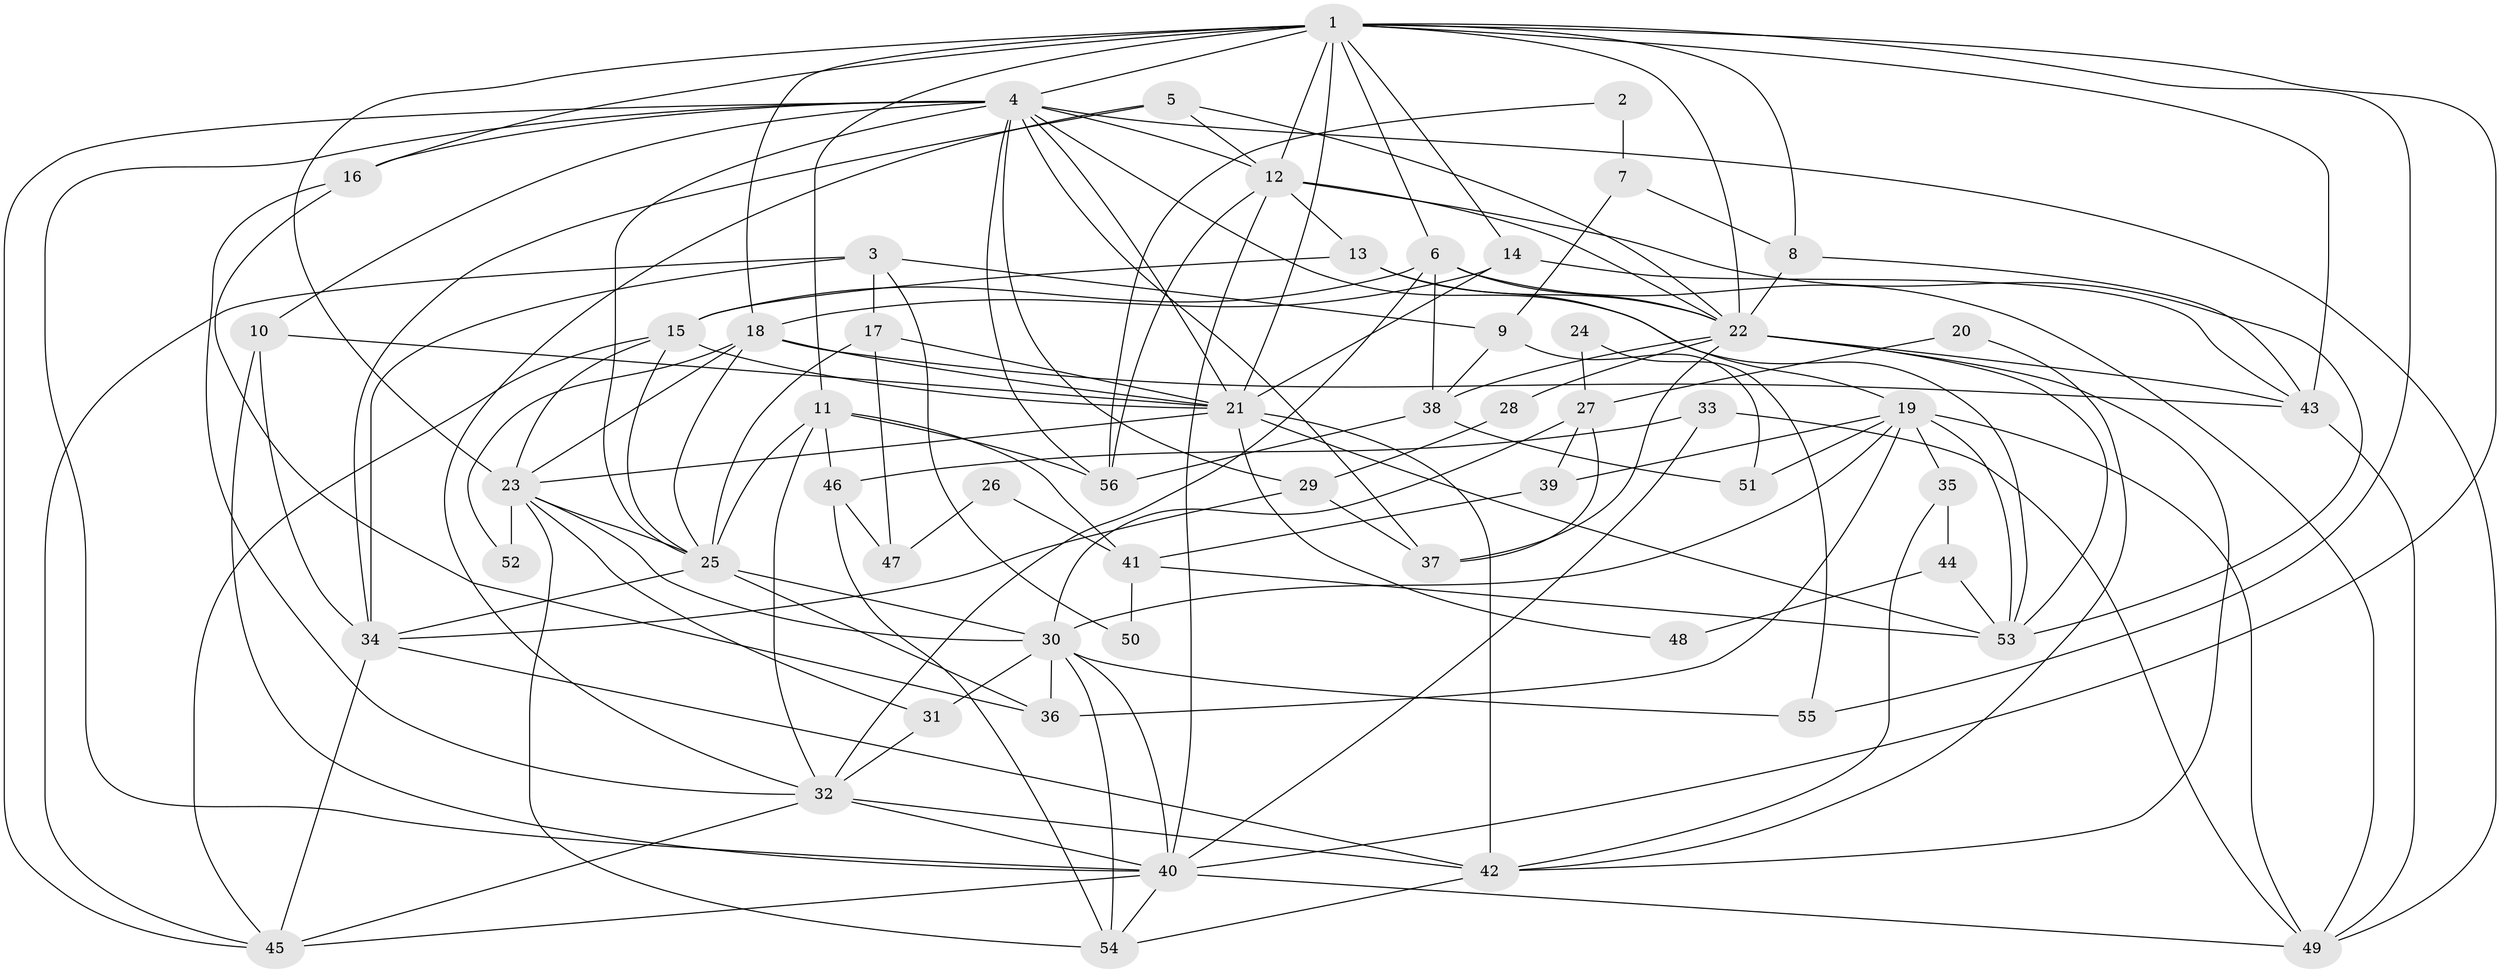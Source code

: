 // original degree distribution, {5: 0.13392857142857142, 2: 0.15178571428571427, 6: 0.08035714285714286, 3: 0.25, 4: 0.3125, 8: 0.026785714285714284, 7: 0.03571428571428571, 9: 0.008928571428571428}
// Generated by graph-tools (version 1.1) at 2025/36/03/09/25 02:36:03]
// undirected, 56 vertices, 148 edges
graph export_dot {
graph [start="1"]
  node [color=gray90,style=filled];
  1;
  2;
  3;
  4;
  5;
  6;
  7;
  8;
  9;
  10;
  11;
  12;
  13;
  14;
  15;
  16;
  17;
  18;
  19;
  20;
  21;
  22;
  23;
  24;
  25;
  26;
  27;
  28;
  29;
  30;
  31;
  32;
  33;
  34;
  35;
  36;
  37;
  38;
  39;
  40;
  41;
  42;
  43;
  44;
  45;
  46;
  47;
  48;
  49;
  50;
  51;
  52;
  53;
  54;
  55;
  56;
  1 -- 4 [weight=1.0];
  1 -- 6 [weight=1.0];
  1 -- 8 [weight=2.0];
  1 -- 11 [weight=1.0];
  1 -- 12 [weight=3.0];
  1 -- 14 [weight=1.0];
  1 -- 16 [weight=2.0];
  1 -- 18 [weight=1.0];
  1 -- 21 [weight=1.0];
  1 -- 22 [weight=2.0];
  1 -- 23 [weight=1.0];
  1 -- 40 [weight=1.0];
  1 -- 43 [weight=1.0];
  1 -- 55 [weight=1.0];
  2 -- 7 [weight=1.0];
  2 -- 56 [weight=1.0];
  3 -- 9 [weight=1.0];
  3 -- 17 [weight=1.0];
  3 -- 34 [weight=1.0];
  3 -- 45 [weight=1.0];
  3 -- 50 [weight=1.0];
  4 -- 10 [weight=1.0];
  4 -- 12 [weight=1.0];
  4 -- 16 [weight=1.0];
  4 -- 21 [weight=1.0];
  4 -- 25 [weight=1.0];
  4 -- 29 [weight=1.0];
  4 -- 37 [weight=1.0];
  4 -- 40 [weight=1.0];
  4 -- 45 [weight=1.0];
  4 -- 49 [weight=1.0];
  4 -- 53 [weight=1.0];
  4 -- 56 [weight=1.0];
  5 -- 12 [weight=1.0];
  5 -- 22 [weight=1.0];
  5 -- 32 [weight=1.0];
  5 -- 34 [weight=1.0];
  6 -- 15 [weight=1.0];
  6 -- 22 [weight=1.0];
  6 -- 32 [weight=2.0];
  6 -- 38 [weight=1.0];
  6 -- 49 [weight=1.0];
  7 -- 8 [weight=1.0];
  7 -- 9 [weight=1.0];
  8 -- 22 [weight=1.0];
  8 -- 43 [weight=1.0];
  9 -- 38 [weight=1.0];
  9 -- 51 [weight=1.0];
  10 -- 21 [weight=1.0];
  10 -- 34 [weight=1.0];
  10 -- 40 [weight=1.0];
  11 -- 25 [weight=1.0];
  11 -- 32 [weight=1.0];
  11 -- 41 [weight=1.0];
  11 -- 46 [weight=1.0];
  11 -- 56 [weight=1.0];
  12 -- 13 [weight=1.0];
  12 -- 22 [weight=1.0];
  12 -- 40 [weight=1.0];
  12 -- 53 [weight=1.0];
  12 -- 56 [weight=2.0];
  13 -- 15 [weight=1.0];
  13 -- 19 [weight=1.0];
  13 -- 22 [weight=1.0];
  14 -- 18 [weight=1.0];
  14 -- 21 [weight=1.0];
  14 -- 43 [weight=1.0];
  15 -- 21 [weight=1.0];
  15 -- 23 [weight=1.0];
  15 -- 25 [weight=1.0];
  15 -- 45 [weight=1.0];
  16 -- 32 [weight=1.0];
  16 -- 36 [weight=1.0];
  17 -- 21 [weight=1.0];
  17 -- 25 [weight=1.0];
  17 -- 47 [weight=1.0];
  18 -- 21 [weight=4.0];
  18 -- 23 [weight=1.0];
  18 -- 25 [weight=2.0];
  18 -- 43 [weight=1.0];
  18 -- 52 [weight=1.0];
  19 -- 30 [weight=1.0];
  19 -- 35 [weight=1.0];
  19 -- 36 [weight=1.0];
  19 -- 39 [weight=1.0];
  19 -- 49 [weight=1.0];
  19 -- 51 [weight=1.0];
  19 -- 53 [weight=2.0];
  20 -- 27 [weight=1.0];
  20 -- 42 [weight=1.0];
  21 -- 23 [weight=1.0];
  21 -- 42 [weight=1.0];
  21 -- 48 [weight=1.0];
  21 -- 53 [weight=1.0];
  22 -- 28 [weight=1.0];
  22 -- 37 [weight=1.0];
  22 -- 38 [weight=1.0];
  22 -- 42 [weight=1.0];
  22 -- 43 [weight=1.0];
  22 -- 53 [weight=2.0];
  23 -- 25 [weight=1.0];
  23 -- 30 [weight=1.0];
  23 -- 31 [weight=2.0];
  23 -- 52 [weight=1.0];
  23 -- 54 [weight=1.0];
  24 -- 27 [weight=1.0];
  24 -- 55 [weight=1.0];
  25 -- 30 [weight=1.0];
  25 -- 34 [weight=1.0];
  25 -- 36 [weight=1.0];
  26 -- 41 [weight=1.0];
  26 -- 47 [weight=1.0];
  27 -- 30 [weight=1.0];
  27 -- 37 [weight=1.0];
  27 -- 39 [weight=1.0];
  28 -- 29 [weight=1.0];
  29 -- 34 [weight=1.0];
  29 -- 37 [weight=1.0];
  30 -- 31 [weight=2.0];
  30 -- 36 [weight=1.0];
  30 -- 40 [weight=1.0];
  30 -- 54 [weight=1.0];
  30 -- 55 [weight=1.0];
  31 -- 32 [weight=1.0];
  32 -- 40 [weight=1.0];
  32 -- 42 [weight=1.0];
  32 -- 45 [weight=2.0];
  33 -- 40 [weight=1.0];
  33 -- 46 [weight=1.0];
  33 -- 49 [weight=1.0];
  34 -- 42 [weight=1.0];
  34 -- 45 [weight=1.0];
  35 -- 42 [weight=1.0];
  35 -- 44 [weight=1.0];
  38 -- 51 [weight=1.0];
  38 -- 56 [weight=1.0];
  39 -- 41 [weight=1.0];
  40 -- 45 [weight=1.0];
  40 -- 49 [weight=1.0];
  40 -- 54 [weight=1.0];
  41 -- 50 [weight=1.0];
  41 -- 53 [weight=1.0];
  42 -- 54 [weight=1.0];
  43 -- 49 [weight=1.0];
  44 -- 48 [weight=1.0];
  44 -- 53 [weight=1.0];
  46 -- 47 [weight=1.0];
  46 -- 54 [weight=1.0];
}
